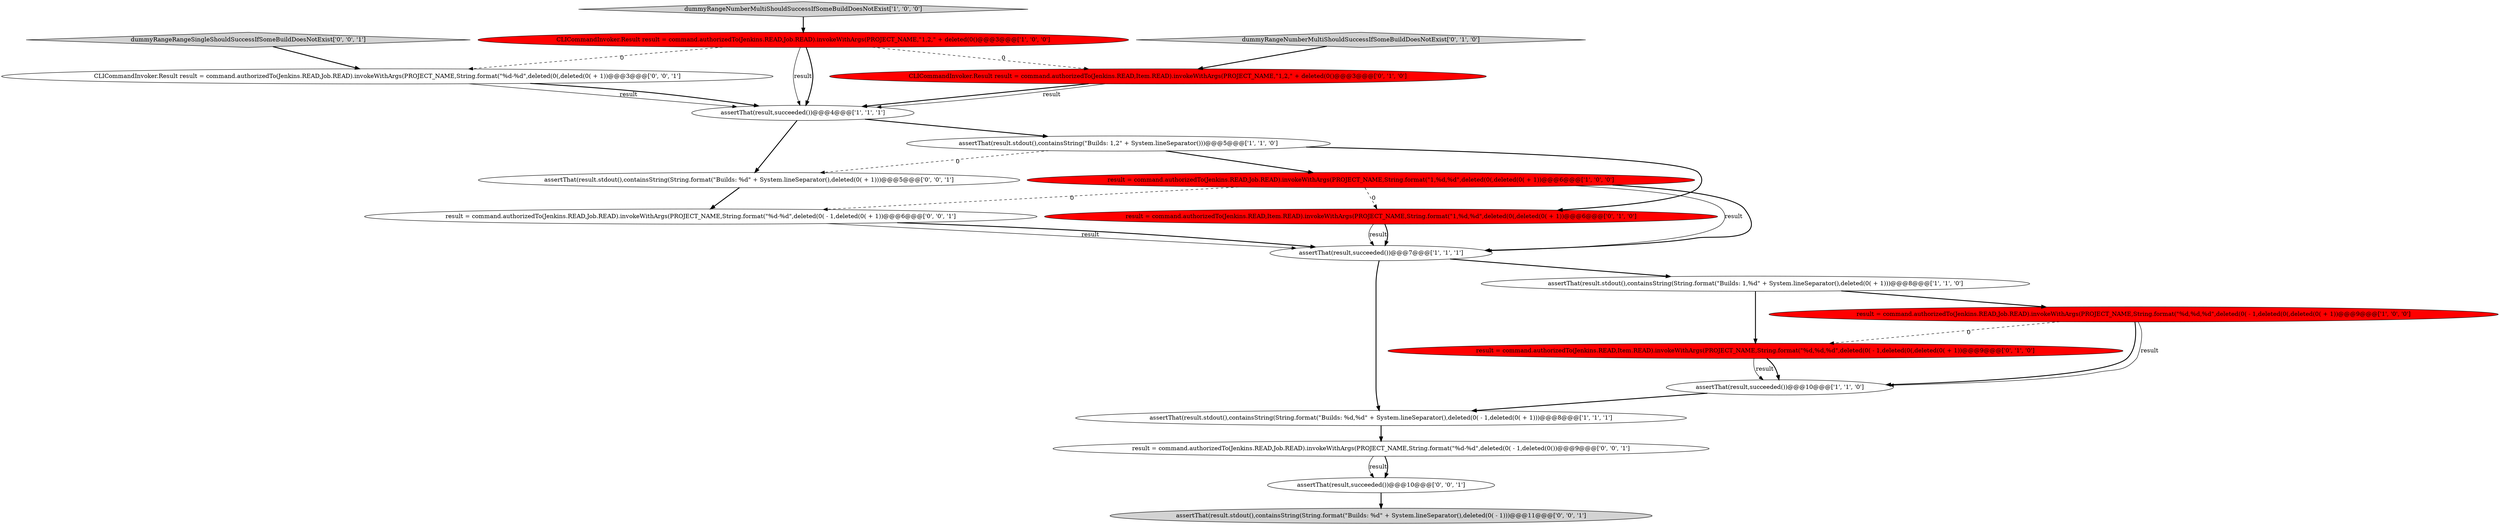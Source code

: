 digraph {
19 [style = filled, label = "result = command.authorizedTo(Jenkins.READ,Job.READ).invokeWithArgs(PROJECT_NAME,String.format(\"%d-%d\",deleted(0( - 1,deleted(0( + 1))@@@6@@@['0', '0', '1']", fillcolor = white, shape = ellipse image = "AAA0AAABBB3BBB"];
10 [style = filled, label = "result = command.authorizedTo(Jenkins.READ,Item.READ).invokeWithArgs(PROJECT_NAME,String.format(\"%d,%d,%d\",deleted(0( - 1,deleted(0(,deleted(0( + 1))@@@9@@@['0', '1', '0']", fillcolor = red, shape = ellipse image = "AAA1AAABBB2BBB"];
11 [style = filled, label = "result = command.authorizedTo(Jenkins.READ,Item.READ).invokeWithArgs(PROJECT_NAME,String.format(\"1,%d,%d\",deleted(0(,deleted(0( + 1))@@@6@@@['0', '1', '0']", fillcolor = red, shape = ellipse image = "AAA1AAABBB2BBB"];
13 [style = filled, label = "dummyRangeNumberMultiShouldSuccessIfSomeBuildDoesNotExist['0', '1', '0']", fillcolor = lightgray, shape = diamond image = "AAA0AAABBB2BBB"];
16 [style = filled, label = "CLICommandInvoker.Result result = command.authorizedTo(Jenkins.READ,Job.READ).invokeWithArgs(PROJECT_NAME,String.format(\"%d-%d\",deleted(0(,deleted(0( + 1))@@@3@@@['0', '0', '1']", fillcolor = white, shape = ellipse image = "AAA0AAABBB3BBB"];
20 [style = filled, label = "assertThat(result.stdout(),containsString(String.format(\"Builds: %d\" + System.lineSeparator(),deleted(0( + 1)))@@@5@@@['0', '0', '1']", fillcolor = white, shape = ellipse image = "AAA0AAABBB3BBB"];
15 [style = filled, label = "dummyRangeRangeSingleShouldSuccessIfSomeBuildDoesNotExist['0', '0', '1']", fillcolor = lightgray, shape = diamond image = "AAA0AAABBB3BBB"];
3 [style = filled, label = "assertThat(result.stdout(),containsString(String.format(\"Builds: 1,%d\" + System.lineSeparator(),deleted(0( + 1)))@@@8@@@['1', '1', '0']", fillcolor = white, shape = ellipse image = "AAA0AAABBB1BBB"];
14 [style = filled, label = "assertThat(result,succeeded())@@@10@@@['0', '0', '1']", fillcolor = white, shape = ellipse image = "AAA0AAABBB3BBB"];
7 [style = filled, label = "result = command.authorizedTo(Jenkins.READ,Job.READ).invokeWithArgs(PROJECT_NAME,String.format(\"1,%d,%d\",deleted(0(,deleted(0( + 1))@@@6@@@['1', '0', '0']", fillcolor = red, shape = ellipse image = "AAA1AAABBB1BBB"];
6 [style = filled, label = "result = command.authorizedTo(Jenkins.READ,Job.READ).invokeWithArgs(PROJECT_NAME,String.format(\"%d,%d,%d\",deleted(0( - 1,deleted(0(,deleted(0( + 1))@@@9@@@['1', '0', '0']", fillcolor = red, shape = ellipse image = "AAA1AAABBB1BBB"];
5 [style = filled, label = "assertThat(result,succeeded())@@@4@@@['1', '1', '1']", fillcolor = white, shape = ellipse image = "AAA0AAABBB1BBB"];
18 [style = filled, label = "assertThat(result.stdout(),containsString(String.format(\"Builds: %d\" + System.lineSeparator(),deleted(0( - 1)))@@@11@@@['0', '0', '1']", fillcolor = lightgray, shape = ellipse image = "AAA0AAABBB3BBB"];
2 [style = filled, label = "CLICommandInvoker.Result result = command.authorizedTo(Jenkins.READ,Job.READ).invokeWithArgs(PROJECT_NAME,\"1,2,\" + deleted(0()@@@3@@@['1', '0', '0']", fillcolor = red, shape = ellipse image = "AAA1AAABBB1BBB"];
8 [style = filled, label = "assertThat(result,succeeded())@@@7@@@['1', '1', '1']", fillcolor = white, shape = ellipse image = "AAA0AAABBB1BBB"];
9 [style = filled, label = "dummyRangeNumberMultiShouldSuccessIfSomeBuildDoesNotExist['1', '0', '0']", fillcolor = lightgray, shape = diamond image = "AAA0AAABBB1BBB"];
12 [style = filled, label = "CLICommandInvoker.Result result = command.authorizedTo(Jenkins.READ,Item.READ).invokeWithArgs(PROJECT_NAME,\"1,2,\" + deleted(0()@@@3@@@['0', '1', '0']", fillcolor = red, shape = ellipse image = "AAA1AAABBB2BBB"];
1 [style = filled, label = "assertThat(result.stdout(),containsString(String.format(\"Builds: %d,%d\" + System.lineSeparator(),deleted(0( - 1,deleted(0( + 1)))@@@8@@@['1', '1', '1']", fillcolor = white, shape = ellipse image = "AAA0AAABBB1BBB"];
4 [style = filled, label = "assertThat(result,succeeded())@@@10@@@['1', '1', '0']", fillcolor = white, shape = ellipse image = "AAA0AAABBB1BBB"];
17 [style = filled, label = "result = command.authorizedTo(Jenkins.READ,Job.READ).invokeWithArgs(PROJECT_NAME,String.format(\"%d-%d\",deleted(0( - 1,deleted(0())@@@9@@@['0', '0', '1']", fillcolor = white, shape = ellipse image = "AAA0AAABBB3BBB"];
0 [style = filled, label = "assertThat(result.stdout(),containsString(\"Builds: 1,2\" + System.lineSeparator()))@@@5@@@['1', '1', '0']", fillcolor = white, shape = ellipse image = "AAA0AAABBB1BBB"];
19->8 [style = solid, label="result"];
2->5 [style = solid, label="result"];
12->5 [style = bold, label=""];
10->4 [style = solid, label="result"];
11->8 [style = solid, label="result"];
5->20 [style = bold, label=""];
9->2 [style = bold, label=""];
8->3 [style = bold, label=""];
7->11 [style = dashed, label="0"];
0->11 [style = bold, label=""];
7->8 [style = solid, label="result"];
3->6 [style = bold, label=""];
12->5 [style = solid, label="result"];
7->8 [style = bold, label=""];
15->16 [style = bold, label=""];
0->20 [style = dashed, label="0"];
19->8 [style = bold, label=""];
1->17 [style = bold, label=""];
6->10 [style = dashed, label="0"];
0->7 [style = bold, label=""];
8->1 [style = bold, label=""];
3->10 [style = bold, label=""];
6->4 [style = bold, label=""];
2->12 [style = dashed, label="0"];
17->14 [style = solid, label="result"];
13->12 [style = bold, label=""];
5->0 [style = bold, label=""];
7->19 [style = dashed, label="0"];
17->14 [style = bold, label=""];
2->16 [style = dashed, label="0"];
16->5 [style = solid, label="result"];
10->4 [style = bold, label=""];
16->5 [style = bold, label=""];
6->4 [style = solid, label="result"];
11->8 [style = bold, label=""];
14->18 [style = bold, label=""];
4->1 [style = bold, label=""];
20->19 [style = bold, label=""];
2->5 [style = bold, label=""];
}

